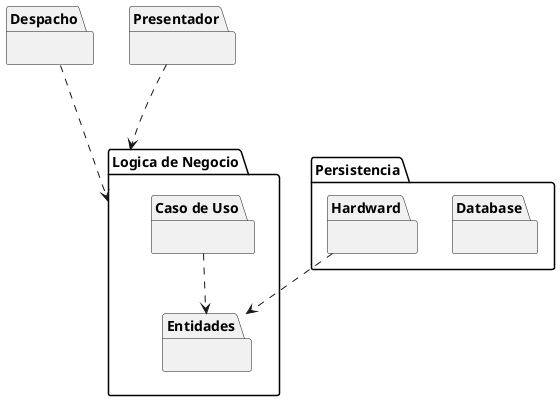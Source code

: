 @startuml

!$Dispatch = "Despacho"
!$Business  = "Logica de Negocio"
!$Presenter  = "Presentador"
!$Persistence  = "Persistencia"
!$Hardware = "Hardward"
!$DB = "Database"
!$UseCases  = "Caso de Uso"
!$Entities  = "Entidades"

package "$Dispatch" {}

package "$Business" {
        package "$UseCases" {}
        package "$Entities" {}

        "$UseCases" ..> "$Entities"
}

package "$Presenter" {}
package "$Persistence" {
        package "$DB" {}
        package "$Hardware" {}
}

"$Dispatch" ...> "$Business"
"$Presenter" ...> "$Business"
"$Hardware" ..> "$Entities"

@enduml
